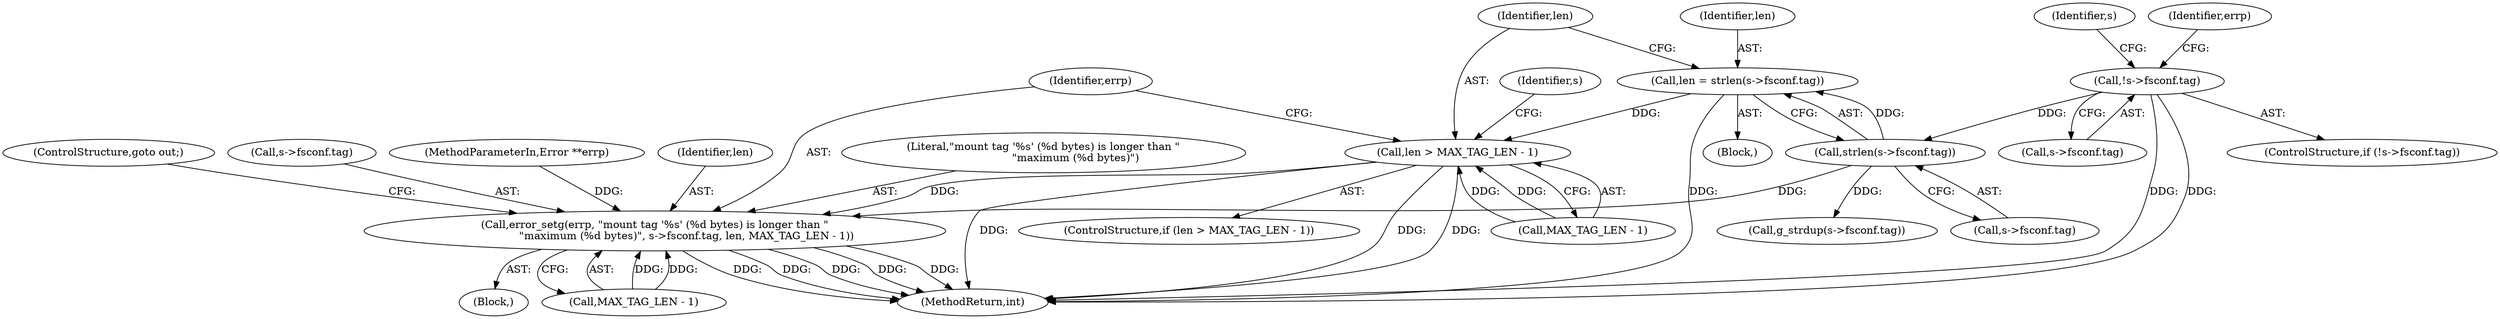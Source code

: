digraph "0_qemu_4774718e5c194026ba5ee7a28d9be49be3080e42@API" {
"1000252" [label="(Call,len = strlen(s->fsconf.tag))"];
"1000254" [label="(Call,strlen(s->fsconf.tag))"];
"1000208" [label="(Call,!s->fsconf.tag)"];
"1000261" [label="(Call,len > MAX_TAG_LEN - 1)"];
"1000267" [label="(Call,error_setg(errp, \"mount tag '%s' (%d bytes) is longer than \"\n                   \"maximum (%d bytes)\", s->fsconf.tag, len, MAX_TAG_LEN - 1))"];
"1000279" [label="(ControlStructure,goto out;)"];
"1000267" [label="(Call,error_setg(errp, \"mount tag '%s' (%d bytes) is longer than \"\n                   \"maximum (%d bytes)\", s->fsconf.tag, len, MAX_TAG_LEN - 1))"];
"1000252" [label="(Call,len = strlen(s->fsconf.tag))"];
"1000270" [label="(Call,s->fsconf.tag)"];
"1000284" [label="(Call,g_strdup(s->fsconf.tag))"];
"1000216" [label="(Identifier,errp)"];
"1000266" [label="(Block,)"];
"1000207" [label="(ControlStructure,if (!s->fsconf.tag))"];
"1000107" [label="(Block,)"];
"1000255" [label="(Call,s->fsconf.tag)"];
"1000106" [label="(MethodParameterIn,Error **errp)"];
"1000282" [label="(Identifier,s)"];
"1000275" [label="(Identifier,len)"];
"1000269" [label="(Literal,\"mount tag '%s' (%d bytes) is longer than \"\n                   \"maximum (%d bytes)\")"];
"1000253" [label="(Identifier,len)"];
"1000268" [label="(Identifier,errp)"];
"1000263" [label="(Call,MAX_TAG_LEN - 1)"];
"1000261" [label="(Call,len > MAX_TAG_LEN - 1)"];
"1000260" [label="(ControlStructure,if (len > MAX_TAG_LEN - 1))"];
"1000276" [label="(Call,MAX_TAG_LEN - 1)"];
"1000209" [label="(Call,s->fsconf.tag)"];
"1000415" [label="(MethodReturn,int)"];
"1000208" [label="(Call,!s->fsconf.tag)"];
"1000262" [label="(Identifier,len)"];
"1000227" [label="(Identifier,s)"];
"1000254" [label="(Call,strlen(s->fsconf.tag))"];
"1000252" -> "1000107"  [label="AST: "];
"1000252" -> "1000254"  [label="CFG: "];
"1000253" -> "1000252"  [label="AST: "];
"1000254" -> "1000252"  [label="AST: "];
"1000262" -> "1000252"  [label="CFG: "];
"1000252" -> "1000415"  [label="DDG: "];
"1000254" -> "1000252"  [label="DDG: "];
"1000252" -> "1000261"  [label="DDG: "];
"1000254" -> "1000255"  [label="CFG: "];
"1000255" -> "1000254"  [label="AST: "];
"1000208" -> "1000254"  [label="DDG: "];
"1000254" -> "1000267"  [label="DDG: "];
"1000254" -> "1000284"  [label="DDG: "];
"1000208" -> "1000207"  [label="AST: "];
"1000208" -> "1000209"  [label="CFG: "];
"1000209" -> "1000208"  [label="AST: "];
"1000216" -> "1000208"  [label="CFG: "];
"1000227" -> "1000208"  [label="CFG: "];
"1000208" -> "1000415"  [label="DDG: "];
"1000208" -> "1000415"  [label="DDG: "];
"1000261" -> "1000260"  [label="AST: "];
"1000261" -> "1000263"  [label="CFG: "];
"1000262" -> "1000261"  [label="AST: "];
"1000263" -> "1000261"  [label="AST: "];
"1000268" -> "1000261"  [label="CFG: "];
"1000282" -> "1000261"  [label="CFG: "];
"1000261" -> "1000415"  [label="DDG: "];
"1000261" -> "1000415"  [label="DDG: "];
"1000261" -> "1000415"  [label="DDG: "];
"1000263" -> "1000261"  [label="DDG: "];
"1000263" -> "1000261"  [label="DDG: "];
"1000261" -> "1000267"  [label="DDG: "];
"1000267" -> "1000266"  [label="AST: "];
"1000267" -> "1000276"  [label="CFG: "];
"1000268" -> "1000267"  [label="AST: "];
"1000269" -> "1000267"  [label="AST: "];
"1000270" -> "1000267"  [label="AST: "];
"1000275" -> "1000267"  [label="AST: "];
"1000276" -> "1000267"  [label="AST: "];
"1000279" -> "1000267"  [label="CFG: "];
"1000267" -> "1000415"  [label="DDG: "];
"1000267" -> "1000415"  [label="DDG: "];
"1000267" -> "1000415"  [label="DDG: "];
"1000267" -> "1000415"  [label="DDG: "];
"1000267" -> "1000415"  [label="DDG: "];
"1000106" -> "1000267"  [label="DDG: "];
"1000276" -> "1000267"  [label="DDG: "];
"1000276" -> "1000267"  [label="DDG: "];
}
